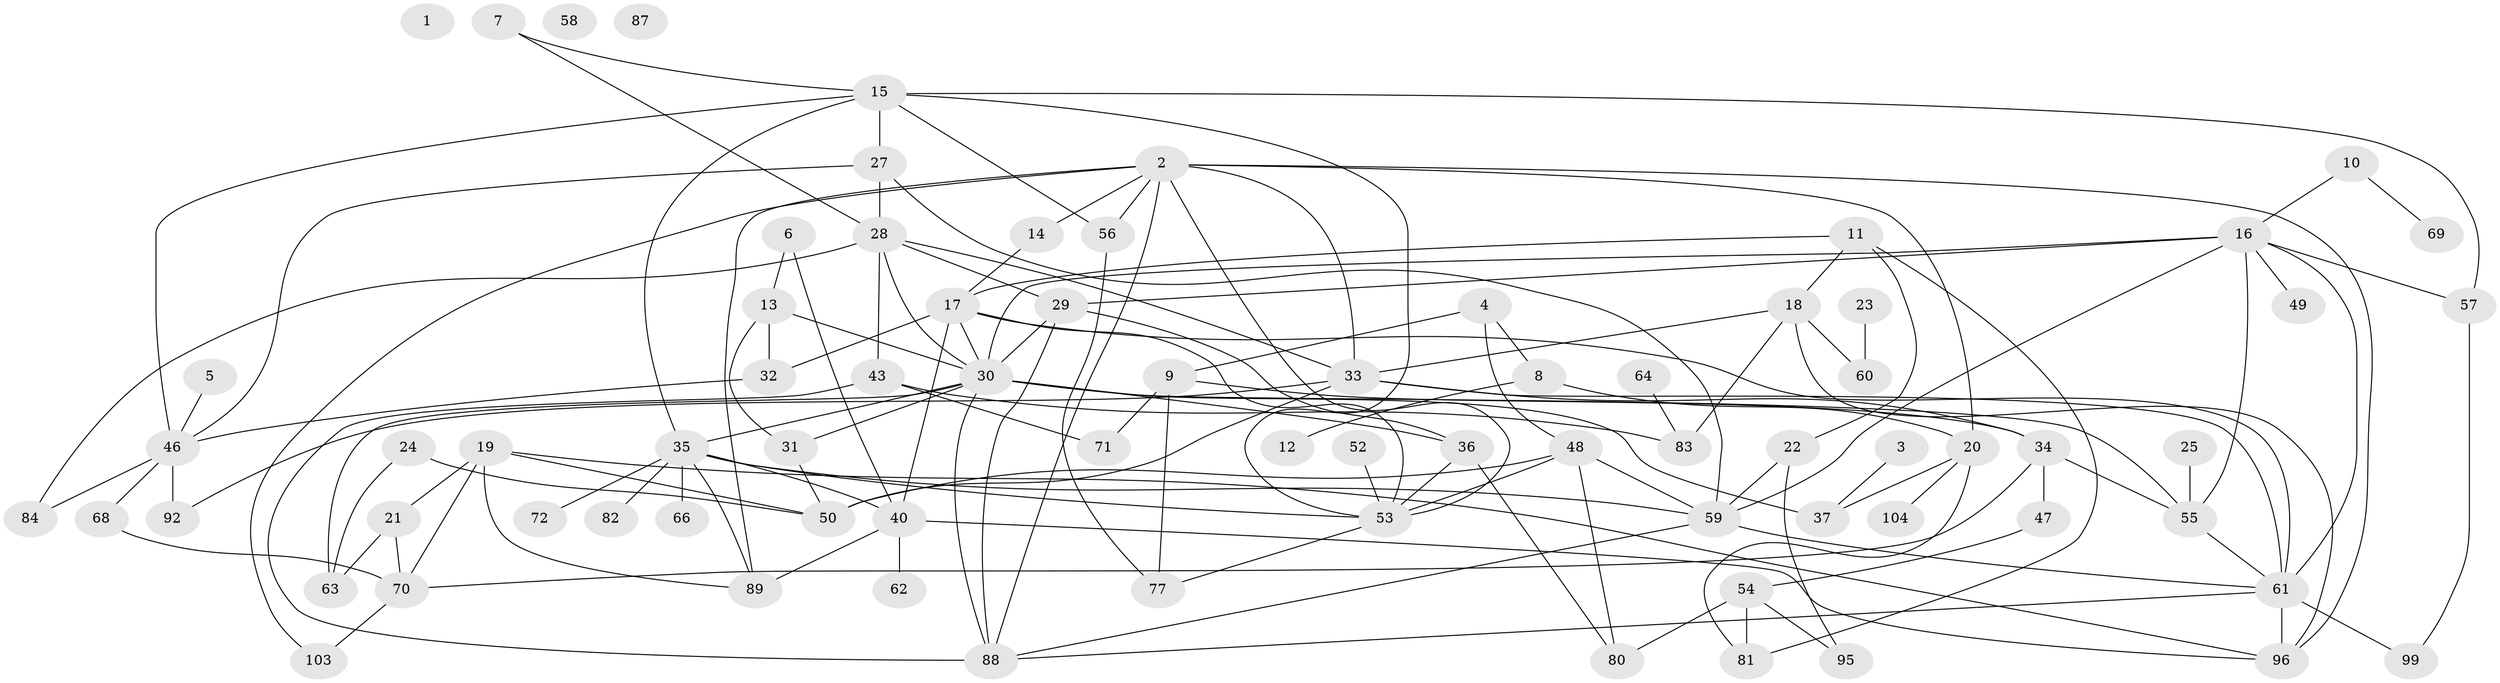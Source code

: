 // Generated by graph-tools (version 1.1) at 2025/23/03/03/25 07:23:24]
// undirected, 77 vertices, 137 edges
graph export_dot {
graph [start="1"]
  node [color=gray90,style=filled];
  1;
  2 [super="+26"];
  3;
  4;
  5;
  6;
  7;
  8 [super="+39"];
  9 [super="+111"];
  10;
  11 [super="+51"];
  12;
  13;
  14;
  15 [super="+110"];
  16 [super="+38"];
  17 [super="+45"];
  18 [super="+109"];
  19 [super="+98"];
  20;
  21;
  22;
  23;
  24 [super="+93"];
  25 [super="+65"];
  27 [super="+42"];
  28 [super="+85"];
  29 [super="+41"];
  30 [super="+44"];
  31;
  32;
  33 [super="+73"];
  34;
  35 [super="+90"];
  36 [super="+94"];
  37 [super="+107"];
  40 [super="+78"];
  43 [super="+75"];
  46 [super="+74"];
  47;
  48 [super="+101"];
  49;
  50 [super="+100"];
  52 [super="+97"];
  53 [super="+108"];
  54 [super="+79"];
  55 [super="+76"];
  56;
  57;
  58;
  59 [super="+91"];
  60;
  61 [super="+67"];
  62;
  63 [super="+106"];
  64;
  66;
  68;
  69;
  70;
  71;
  72;
  77 [super="+86"];
  80;
  81 [super="+102"];
  82;
  83 [super="+105"];
  84;
  87;
  88;
  89;
  92;
  95;
  96;
  99;
  103;
  104;
  2 -- 14;
  2 -- 88;
  2 -- 89;
  2 -- 96;
  2 -- 103;
  2 -- 56;
  2 -- 20;
  2 -- 53;
  2 -- 33;
  3 -- 37;
  4 -- 8;
  4 -- 48;
  4 -- 9;
  5 -- 46;
  6 -- 13;
  6 -- 40;
  7 -- 28;
  7 -- 15;
  8 -- 12;
  8 -- 20;
  9 -- 34;
  9 -- 71;
  9 -- 77;
  10 -- 69;
  10 -- 16;
  11 -- 81;
  11 -- 22;
  11 -- 17;
  11 -- 18;
  13 -- 30;
  13 -- 31;
  13 -- 32;
  14 -- 17;
  15 -- 35;
  15 -- 53;
  15 -- 56;
  15 -- 57;
  15 -- 27;
  15 -- 46;
  16 -- 59 [weight=2];
  16 -- 30;
  16 -- 49;
  16 -- 61;
  16 -- 55;
  16 -- 57;
  16 -- 29;
  17 -- 32;
  17 -- 61;
  17 -- 30;
  17 -- 40;
  17 -- 53;
  18 -- 33;
  18 -- 60;
  18 -- 83;
  18 -- 96;
  19 -- 50;
  19 -- 70;
  19 -- 96;
  19 -- 89;
  19 -- 21;
  20 -- 104;
  20 -- 37;
  20 -- 81;
  21 -- 70;
  21 -- 63;
  22 -- 59;
  22 -- 95;
  23 -- 60;
  24 -- 50;
  24 -- 63;
  25 -- 55;
  27 -- 59;
  27 -- 28;
  27 -- 46;
  28 -- 43;
  28 -- 84;
  28 -- 29;
  28 -- 30;
  28 -- 33;
  29 -- 30;
  29 -- 36;
  29 -- 88;
  30 -- 31;
  30 -- 88;
  30 -- 36;
  30 -- 37;
  30 -- 55;
  30 -- 63;
  30 -- 35;
  31 -- 50;
  32 -- 46;
  33 -- 50 [weight=2];
  33 -- 34;
  33 -- 61;
  33 -- 92;
  34 -- 47;
  34 -- 55;
  34 -- 70;
  35 -- 53;
  35 -- 66;
  35 -- 59;
  35 -- 82;
  35 -- 40;
  35 -- 89;
  35 -- 72;
  36 -- 80;
  36 -- 53;
  40 -- 62;
  40 -- 89;
  40 -- 96;
  43 -- 88 [weight=2];
  43 -- 71;
  43 -- 83;
  46 -- 68;
  46 -- 84;
  46 -- 92;
  47 -- 54;
  48 -- 80;
  48 -- 59;
  48 -- 50;
  48 -- 53;
  52 -- 53;
  53 -- 77;
  54 -- 81;
  54 -- 95;
  54 -- 80;
  55 -- 61;
  56 -- 77;
  57 -- 99;
  59 -- 61;
  59 -- 88;
  61 -- 96;
  61 -- 99;
  61 -- 88;
  64 -- 83;
  68 -- 70;
  70 -- 103;
}
